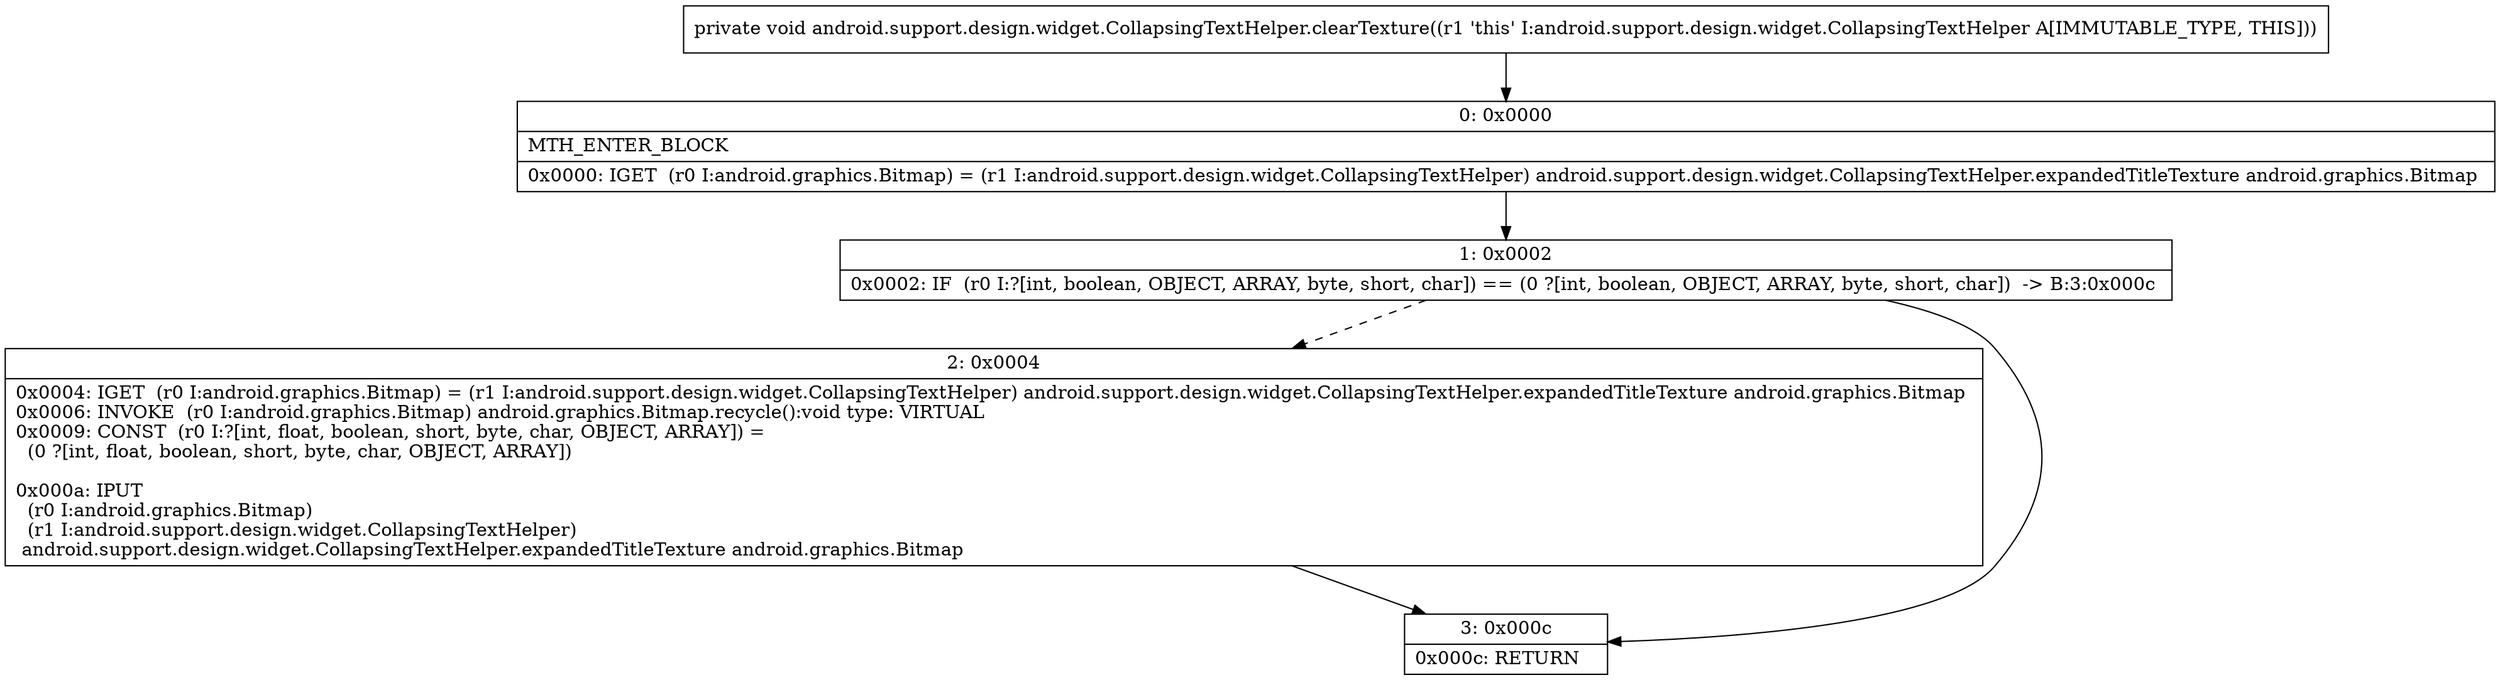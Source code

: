 digraph "CFG forandroid.support.design.widget.CollapsingTextHelper.clearTexture()V" {
Node_0 [shape=record,label="{0\:\ 0x0000|MTH_ENTER_BLOCK\l|0x0000: IGET  (r0 I:android.graphics.Bitmap) = (r1 I:android.support.design.widget.CollapsingTextHelper) android.support.design.widget.CollapsingTextHelper.expandedTitleTexture android.graphics.Bitmap \l}"];
Node_1 [shape=record,label="{1\:\ 0x0002|0x0002: IF  (r0 I:?[int, boolean, OBJECT, ARRAY, byte, short, char]) == (0 ?[int, boolean, OBJECT, ARRAY, byte, short, char])  \-\> B:3:0x000c \l}"];
Node_2 [shape=record,label="{2\:\ 0x0004|0x0004: IGET  (r0 I:android.graphics.Bitmap) = (r1 I:android.support.design.widget.CollapsingTextHelper) android.support.design.widget.CollapsingTextHelper.expandedTitleTexture android.graphics.Bitmap \l0x0006: INVOKE  (r0 I:android.graphics.Bitmap) android.graphics.Bitmap.recycle():void type: VIRTUAL \l0x0009: CONST  (r0 I:?[int, float, boolean, short, byte, char, OBJECT, ARRAY]) = \l  (0 ?[int, float, boolean, short, byte, char, OBJECT, ARRAY])\l \l0x000a: IPUT  \l  (r0 I:android.graphics.Bitmap)\l  (r1 I:android.support.design.widget.CollapsingTextHelper)\l android.support.design.widget.CollapsingTextHelper.expandedTitleTexture android.graphics.Bitmap \l}"];
Node_3 [shape=record,label="{3\:\ 0x000c|0x000c: RETURN   \l}"];
MethodNode[shape=record,label="{private void android.support.design.widget.CollapsingTextHelper.clearTexture((r1 'this' I:android.support.design.widget.CollapsingTextHelper A[IMMUTABLE_TYPE, THIS])) }"];
MethodNode -> Node_0;
Node_0 -> Node_1;
Node_1 -> Node_2[style=dashed];
Node_1 -> Node_3;
Node_2 -> Node_3;
}

